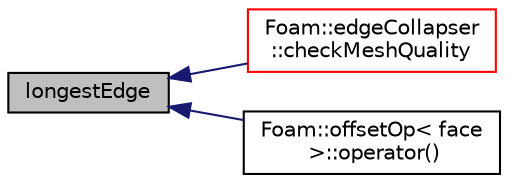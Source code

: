 digraph "longestEdge"
{
  bgcolor="transparent";
  edge [fontname="Helvetica",fontsize="10",labelfontname="Helvetica",labelfontsize="10"];
  node [fontname="Helvetica",fontsize="10",shape=record];
  rankdir="LR";
  Node1 [label="longestEdge",height=0.2,width=0.4,color="black", fillcolor="grey75", style="filled", fontcolor="black"];
  Node1 -> Node2 [dir="back",color="midnightblue",fontsize="10",style="solid",fontname="Helvetica"];
  Node2 [label="Foam::edgeCollapser\l::checkMeshQuality",height=0.2,width=0.4,color="red",URL="$a00624.html#a05c592dbdbe3fcc0728c2595750b5982",tooltip="Check mesh and mark points on faces in error. "];
  Node1 -> Node3 [dir="back",color="midnightblue",fontsize="10",style="solid",fontname="Helvetica"];
  Node3 [label="Foam::offsetOp\< face\l \>::operator()",height=0.2,width=0.4,color="black",URL="$a01743.html#a5b20fa9e64cc8467a1d254ee6a27af78"];
}

